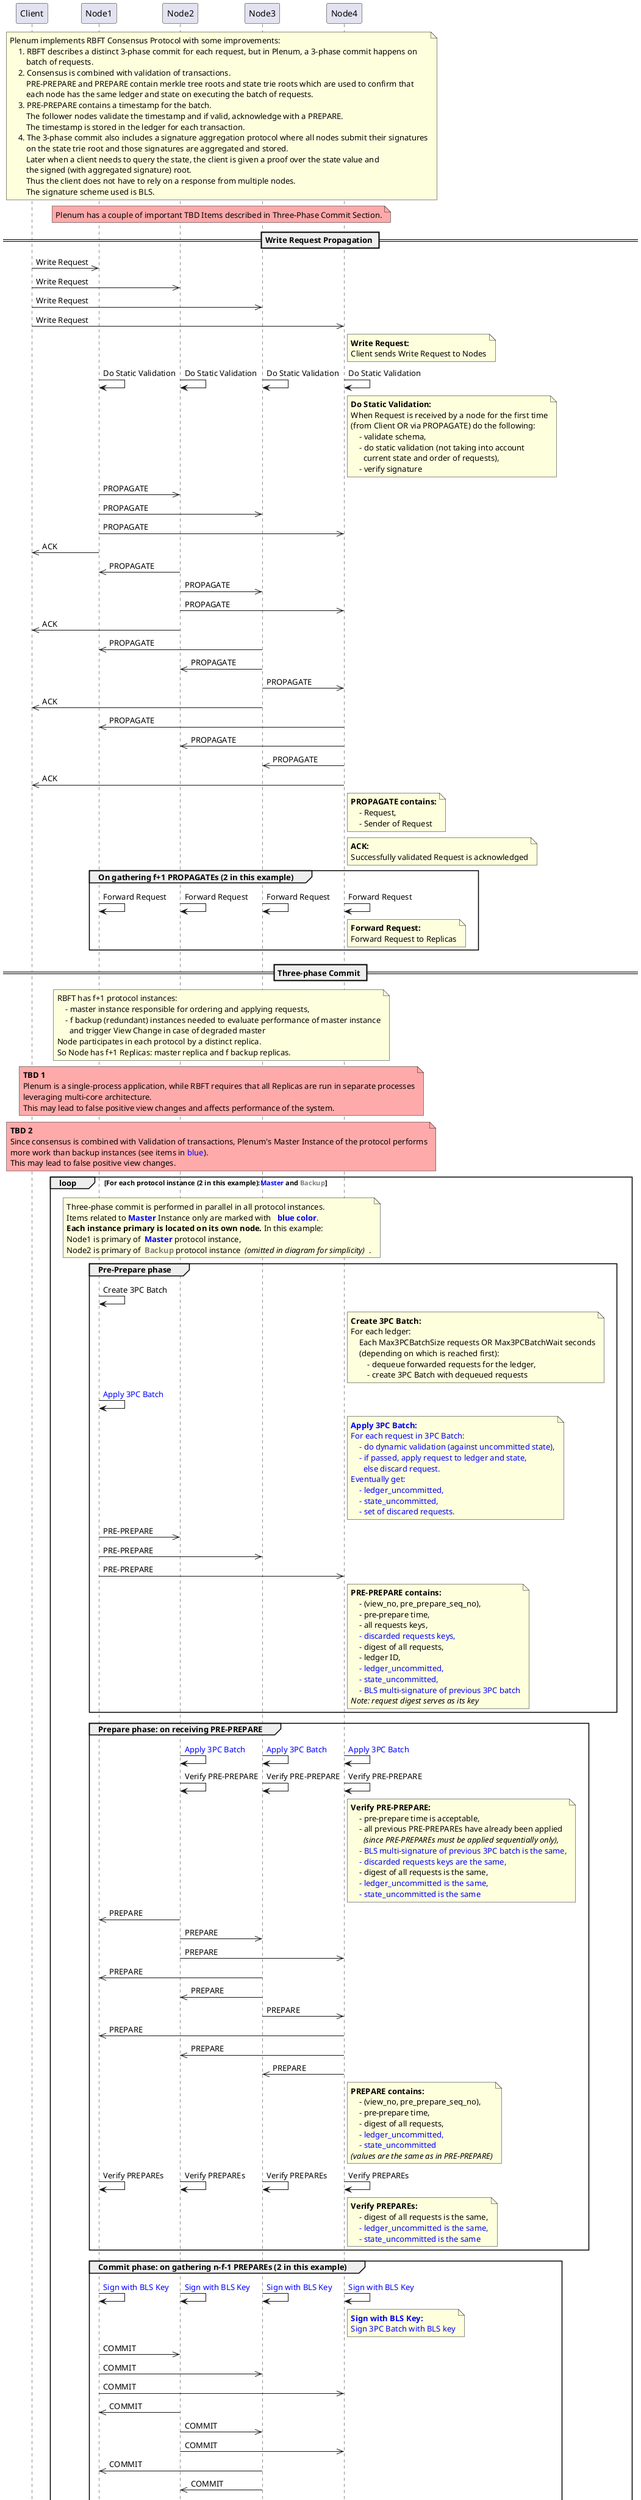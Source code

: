 @startuml
!pragma teoz true
hide footbox

participant Client
participant Node1
participant Node2
participant Node3
participant Node4

note over Node1, Node4
    Plenum implements RBFT Consensus Protocol with some improvements:
        1. RBFT describes a distinct 3-phase commit for each request, but in Plenum, a 3-phase commit happens on
            batch of requests.
        2. Consensus is combined with validation of transactions.
            PRE-PREPARE and PREPARE contain merkle tree roots and state trie roots which are used to confirm that
            each node has the same ledger and state on executing the batch of requests.
        3. PRE-PREPARE contains a timestamp for the batch.
            The follower nodes validate the timestamp and if valid, acknowledge with a PREPARE.
            The timestamp is stored in the ledger for each transaction.
        4. The 3-phase commit also includes a signature aggregation protocol where all nodes submit their signatures
            on the state trie root and those signatures are aggregated and stored.
            Later when a client needs to query the state, the client is given a proof over the state value and
            the signed (with aggregated signature) root.
            Thus the client does not have to rely on a response from multiple nodes.
            The signature scheme used is BLS.
end note

note over Node1, Node4 #FFAAAA
   Plenum has a couple of important TBD Items described in Three-Phase Commit Section.
end note


== Write Request Propagation ==

Client ->> Node1: Write Request
Client ->> Node2: Write Request
Client ->> Node3: Write Request
Client ->> Node4: Write Request
note right Node4
    <b>Write Request:
    Client sends Write Request to Nodes
end note

Node1 -> Node1: Do Static Validation
& Node2 -> Node2: Do Static Validation
& Node3 -> Node3: Do Static Validation
& Node4 -> Node4: Do Static Validation
note right Node4
    <b>Do Static Validation:
    When Request is received by a node for the first time
    (from Client OR via PROPAGATE) do the following:
        - validate schema,
        - do static validation (not taking into account
          current state and order of requests),
        - verify signature
end note

Node1 ->> Node2: PROPAGATE
Node1 ->> Node3: PROPAGATE
Node1 ->> Node4: PROPAGATE
Node1 ->> Client: ACK

Node2 ->> Node1: PROPAGATE
Node2 ->> Node3: PROPAGATE
Node2 ->> Node4: PROPAGATE
Node2 ->> Client: ACK

Node3 ->> Node1: PROPAGATE
Node3 ->> Node2: PROPAGATE
Node3 ->> Node4: PROPAGATE
Node3 ->> Client: ACK

Node4 ->> Node1: PROPAGATE
Node4 ->> Node2: PROPAGATE
Node4 ->> Node3: PROPAGATE
Node4 ->> Client: ACK

note right Node4
    <b>PROPAGATE contains:
        - Request,
        - Sender of Request
end note

note right Node4
    <b>ACK:
    Successfully validated Request is acknowledged
end note

group On gathering f+1 PROPAGATEs (2 in this example)
    Node1 -> Node1: Forward Request
    & Node2 -> Node2: Forward Request
    & Node3 -> Node3: Forward Request
    & Node4 -> Node4: Forward Request
    note right Node4
        <b>Forward Request:
        Forward Request to Replicas
    end note
end note

== Three-phase Commit ==

note over Node1, Node4
    RBFT has f+1 protocol instances:
        - master instance responsible for ordering and applying requests,
        - f backup (redundant) instances needed to evaluate performance of master instance
          and trigger View Change in case of degraded master
    Node participates in each protocol by a distinct replica.
    So Node has f+1 Replicas: master replica and f backup replicas.
end note

note over Node1, Node4 #FFAAAA
    <b>TBD 1
    Plenum is a single-process application, while RBFT requires that all Replicas are run in separate processes
    leveraging multi-core architecture.
    This may lead to false positive view changes and affects performance of the system.
end note

note over Node1, Node4 #FFAAAA
    <b>TBD 2
    Since consensus is combined with Validation of transactions, Plenum's Master Instance of the protocol performs
    more work than backup instances (see items in <color blue>blue</color>).
    This may lead to false positive view changes.
end note

loop For each protocol instance (2 in this example):<color blue>Master</color> and <color gray>Backup</color>

    note over Node1, Node4
        Three-phase commit is performed in parallel in all protocol instances.
        Items related to <color blue><b>Master</b></color> Instance only are marked with   <color blue><b>blue color</b></color>.
        <b>Each instance primary is located on its own node.</b> In this example:
        Node1 is primary of  <color blue><b>Master</b></color> protocol instance,
        Node2 is primary of  <color gray><b>Backup</b></color> protocol instance <i> (omitted in diagram for simplicity)</i>  .
    end note

    group Pre-Prepare phase

        Node1 -> Node1: Create 3PC Batch
        note right Node4
            <b>Create 3PC Batch:</b>
            For each ledger:
                Each Max3PCBatchSize requests OR Max3PCBatchWait seconds
                (depending on which is reached first):
                    - dequeue forwarded requests for the ledger,
                    - create 3PC Batch with dequeued requests
        end note

        Node1 -> Node1: <color blue>Apply 3PC Batch
        note right Node4 
            <color blue><b>Apply 3PC Batch:
            <color blue>For each request in 3PC Batch:
                <color blue>- do dynamic validation (against uncommitted state),
                <color blue>- if passed, apply request to ledger and state,
                <color blue>  else discard request.
            <color blue>Eventually get:
                <color blue>- ledger_uncommitted,
                <color blue>- state_uncommitted,
                <color blue>- set of discared requests.
        end note

        Node1 ->> Node2: PRE-PREPARE
        Node1 ->> Node3: PRE-PREPARE
        Node1 ->> Node4: PRE-PREPARE
        note right Node4
            <b>PRE-PREPARE contains:
                - (view_no, pre_prepare_seq_no),
                - pre-prepare time,
                - all requests keys,
                <color blue>- discarded requests keys,
                - digest of all requests,
                - ledger ID,
                <color blue>- ledger_uncommitted,
                <color blue>- state_uncommitted,
                <color blue>- BLS multi-signature of previous 3PC batch
            <i>Note: request digest serves as its key
        end note

    end

    group Prepare phase: on receiving PRE-PREPARE

            Node2 -> Node2: <color blue>Apply 3PC Batch
            & Node3 -> Node3: <color blue>Apply 3PC Batch
            & Node4 -> Node4: <color blue>Apply 3PC Batch

            Node2 -> Node2: Verify PRE-PREPARE
            & Node3 -> Node3: Verify PRE-PREPARE
            & Node4 -> Node4: Verify PRE-PREPARE
            note right Node4
                <b>Verify PRE-PREPARE:
                    - pre-prepare time is acceptable,
                    - all previous PRE-PREPAREs have already been applied
                      <i>(since PRE-PREPAREs must be applied sequentially only),
                    <color blue>- BLS multi-signature of previous 3PC batch is the same,
                    <color blue>- discarded requests keys are the same,
                    - digest of all requests is the same,
                    <color blue>- ledger_uncommitted is the same,
                    <color blue>- state_uncommitted is the same
            end note

            Node2 ->> Node1: PREPARE
            Node2 ->> Node3: PREPARE
            Node2 ->> Node4: PREPARE

            Node3 ->> Node1: PREPARE
            Node3 ->> Node2: PREPARE
            Node3 ->> Node4: PREPARE

            Node4 ->> Node1: PREPARE
            Node4 ->> Node2: PREPARE
            Node4 ->> Node3: PREPARE

            note right Node4
                <b>PREPARE contains:
                    - (view_no, pre_prepare_seq_no),
                    - pre-prepare time,
                    - digest of all requests,
                    <color blue>- ledger_uncommitted,
                    <color blue>- state_uncommitted
                <i>(values are the same as in PRE-PREPARE)
            end note

        Node1 -> Node1: Verify PREPAREs
        & Node2 -> Node2: Verify PREPAREs
        & Node3 -> Node3: Verify PREPAREs
        & Node4 -> Node4: Verify PREPAREs
        note right Node4
            <b>Verify PREPAREs:
                - digest of all requests is the same,
                <color blue>- ledger_uncommitted is the same,
                <color blue>- state_uncommitted is the same
        end note

    end

    group Commit phase: on gathering n-f-1 PREPAREs (2 in this example)

        Node1 -> Node1: <color blue>Sign with BLS Key
        & Node2 -> Node2: <color blue>Sign with BLS Key
        & Node3 -> Node3: <color blue>Sign with BLS Key
        & Node4 -> Node4: <color blue>Sign with BLS Key
        note right Node4
            <color blue><b>Sign with BLS Key:
            <color blue>Sign 3PC Batch with BLS key
        end note

        Node1 ->> Node2: COMMIT
        Node1 ->> Node3: COMMIT
        Node1 ->> Node4: COMMIT

        Node2 ->> Node1: COMMIT
        Node2 ->> Node3: COMMIT
        Node2 ->> Node4: COMMIT

        Node3 ->> Node1: COMMIT
        Node3 ->> Node2: COMMIT
        Node3 ->> Node4: COMMIT

        Node4 ->> Node1: COMMIT
        Node4 ->> Node2: COMMIT
        Node4 ->> Node3: COMMIT

        note right Node4
            <b>COMMIT contains:
                - (view_no, pre_prepare_seq_no),
                - <color blue>BLS signature
        end note

        Node1 -> Node1: Verify COMMITs
        & Node2 -> Node2: Verify COMMITs
        & Node3 -> Node3: Verify COMMITs
        & Node4 -> Node4: Verify COMMITs
        note right Node4
            <b>Verify COMMITs:
                <color blue>- Verify BLS signature according to sending node
        end note

    end

    group Order phase: on gathering n-f COMMITs (3 in this example)

        Node1 -> Node1: <color blue>Calculate\n<color blue>BLS Multi-signature
        & Node2 -> Node2: <color blue>Calculate\n<color blue>BLS Multi-signature
        & Node3 -> Node3: <color blue>Calculate\n<color blue>BLS Multi-signature
        & Node4 -> Node4: <color blue>Calculate\n<color blue>BLS Multi-signature
        note right Node4
            <color blue><b>Calculate BLS Multi-signature:
            <color blue>Calculate BLS multi-signature using
            <color blue>BLS signatures from nodes in consensus
        end note

        Node1 -> Node1: Order 3PC Batch
        & Node2 -> Node2: Order 3PC Batch
        & Node3 -> Node3: Order 3PC Batch
        & Node4 -> Node4: Order 3PC Batch
        note right Node4
            <b>Order 3PC Batch:
            Return ordered 3PC Batch to Node
        end note

    end

end loop

== Writing to Ledger ==

Node1 -> Node1: Execute 3PC Batch\nfrom <color blue>Master</color>
& Node2 -> Node2: Execute 3PC Batch\nfrom <color blue>Master</color>
& Node3 -> Node3: Execute 3PC Batch\nfrom <color blue>Master</color>
& Node4 -> Node4: Execute 3PC Batch\nfrom <color blue>Master</color>
note right Node4
    <b>Execute 3PC Batch from <color blue>Master</color>:
    Execute 3PC batch from <color blue>Master</color> protocol instance:
        - commit ledger_uncommitted,
        - commit state_uncommitted
end note

Node1 ->> Client: REPLY
Node2 ->> Client: REPLY
Node3 ->> Client: REPLY
Node4 ->> Client: REPLY
note right Node4
    <b>REPLY:
    Request written to ledger is replied
end note

@enduml
